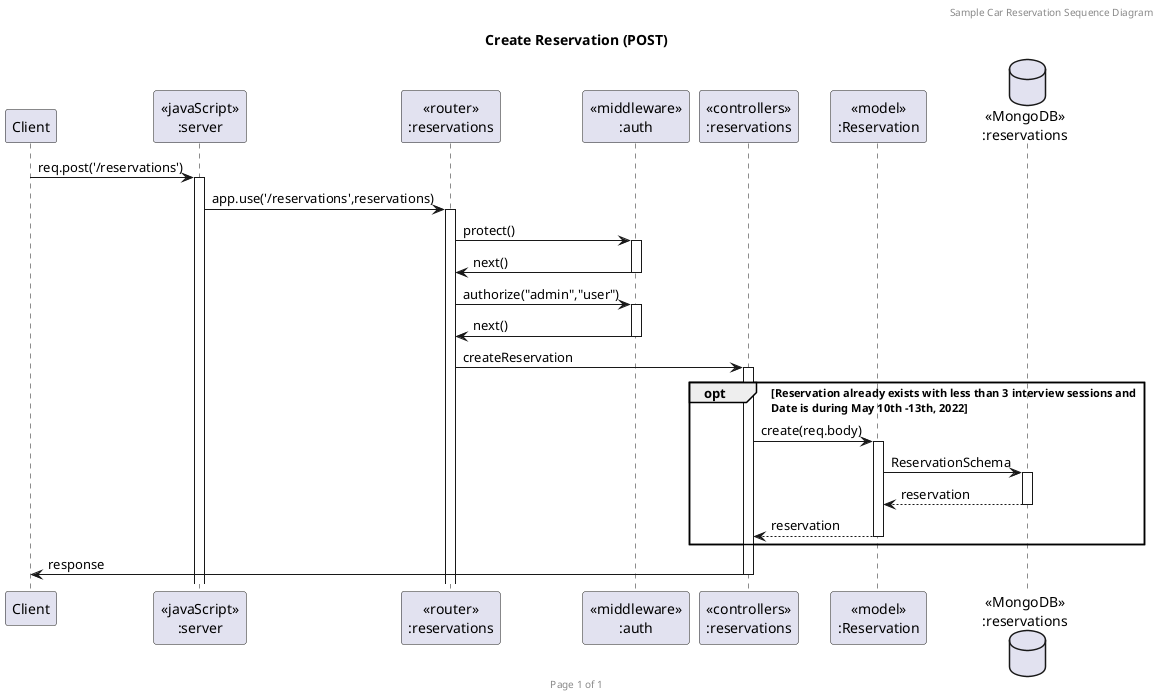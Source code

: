 @startuml Manage Reservation (POST)

header Sample Car Reservation Sequence Diagram
footer Page %page% of %lastpage%
title "Create Reservation (POST)"

participant "Client" as client
participant "<<javaScript>>\n:server" as server
participant "<<router>>\n:reservations" as routerReservations
participant "<<middleware>>\n:auth" as authMiddleware
participant "<<controllers>>\n:reservations" as controllersReservations
participant "<<model>>\n:Reservation" as modelReservation
database "<<MongoDB>>\n:reservations" as ReservationsDatabase

client->server ++:req.post('/reservations')
server->routerReservations ++:app.use('/reservations',reservations)
routerReservations -> authMiddleware ++: protect()
routerReservations <- authMiddleware --: next()
routerReservations -> authMiddleware ++: authorize("admin","user")
routerReservations <- authMiddleware --: next()
routerReservations -> controllersReservations ++:createReservation
opt Reservation already exists with less than 3 interview sessions and \nDate is during May 10th -13th, 2022
    controllersReservations -> modelReservation ++:create(req.body)
    modelReservation -> ReservationsDatabase ++: ReservationSchema
    ReservationsDatabase --> modelReservation --: reservation
    controllersReservations <-- modelReservation --: reservation
end
controllersReservations->client --:response

@enduml
